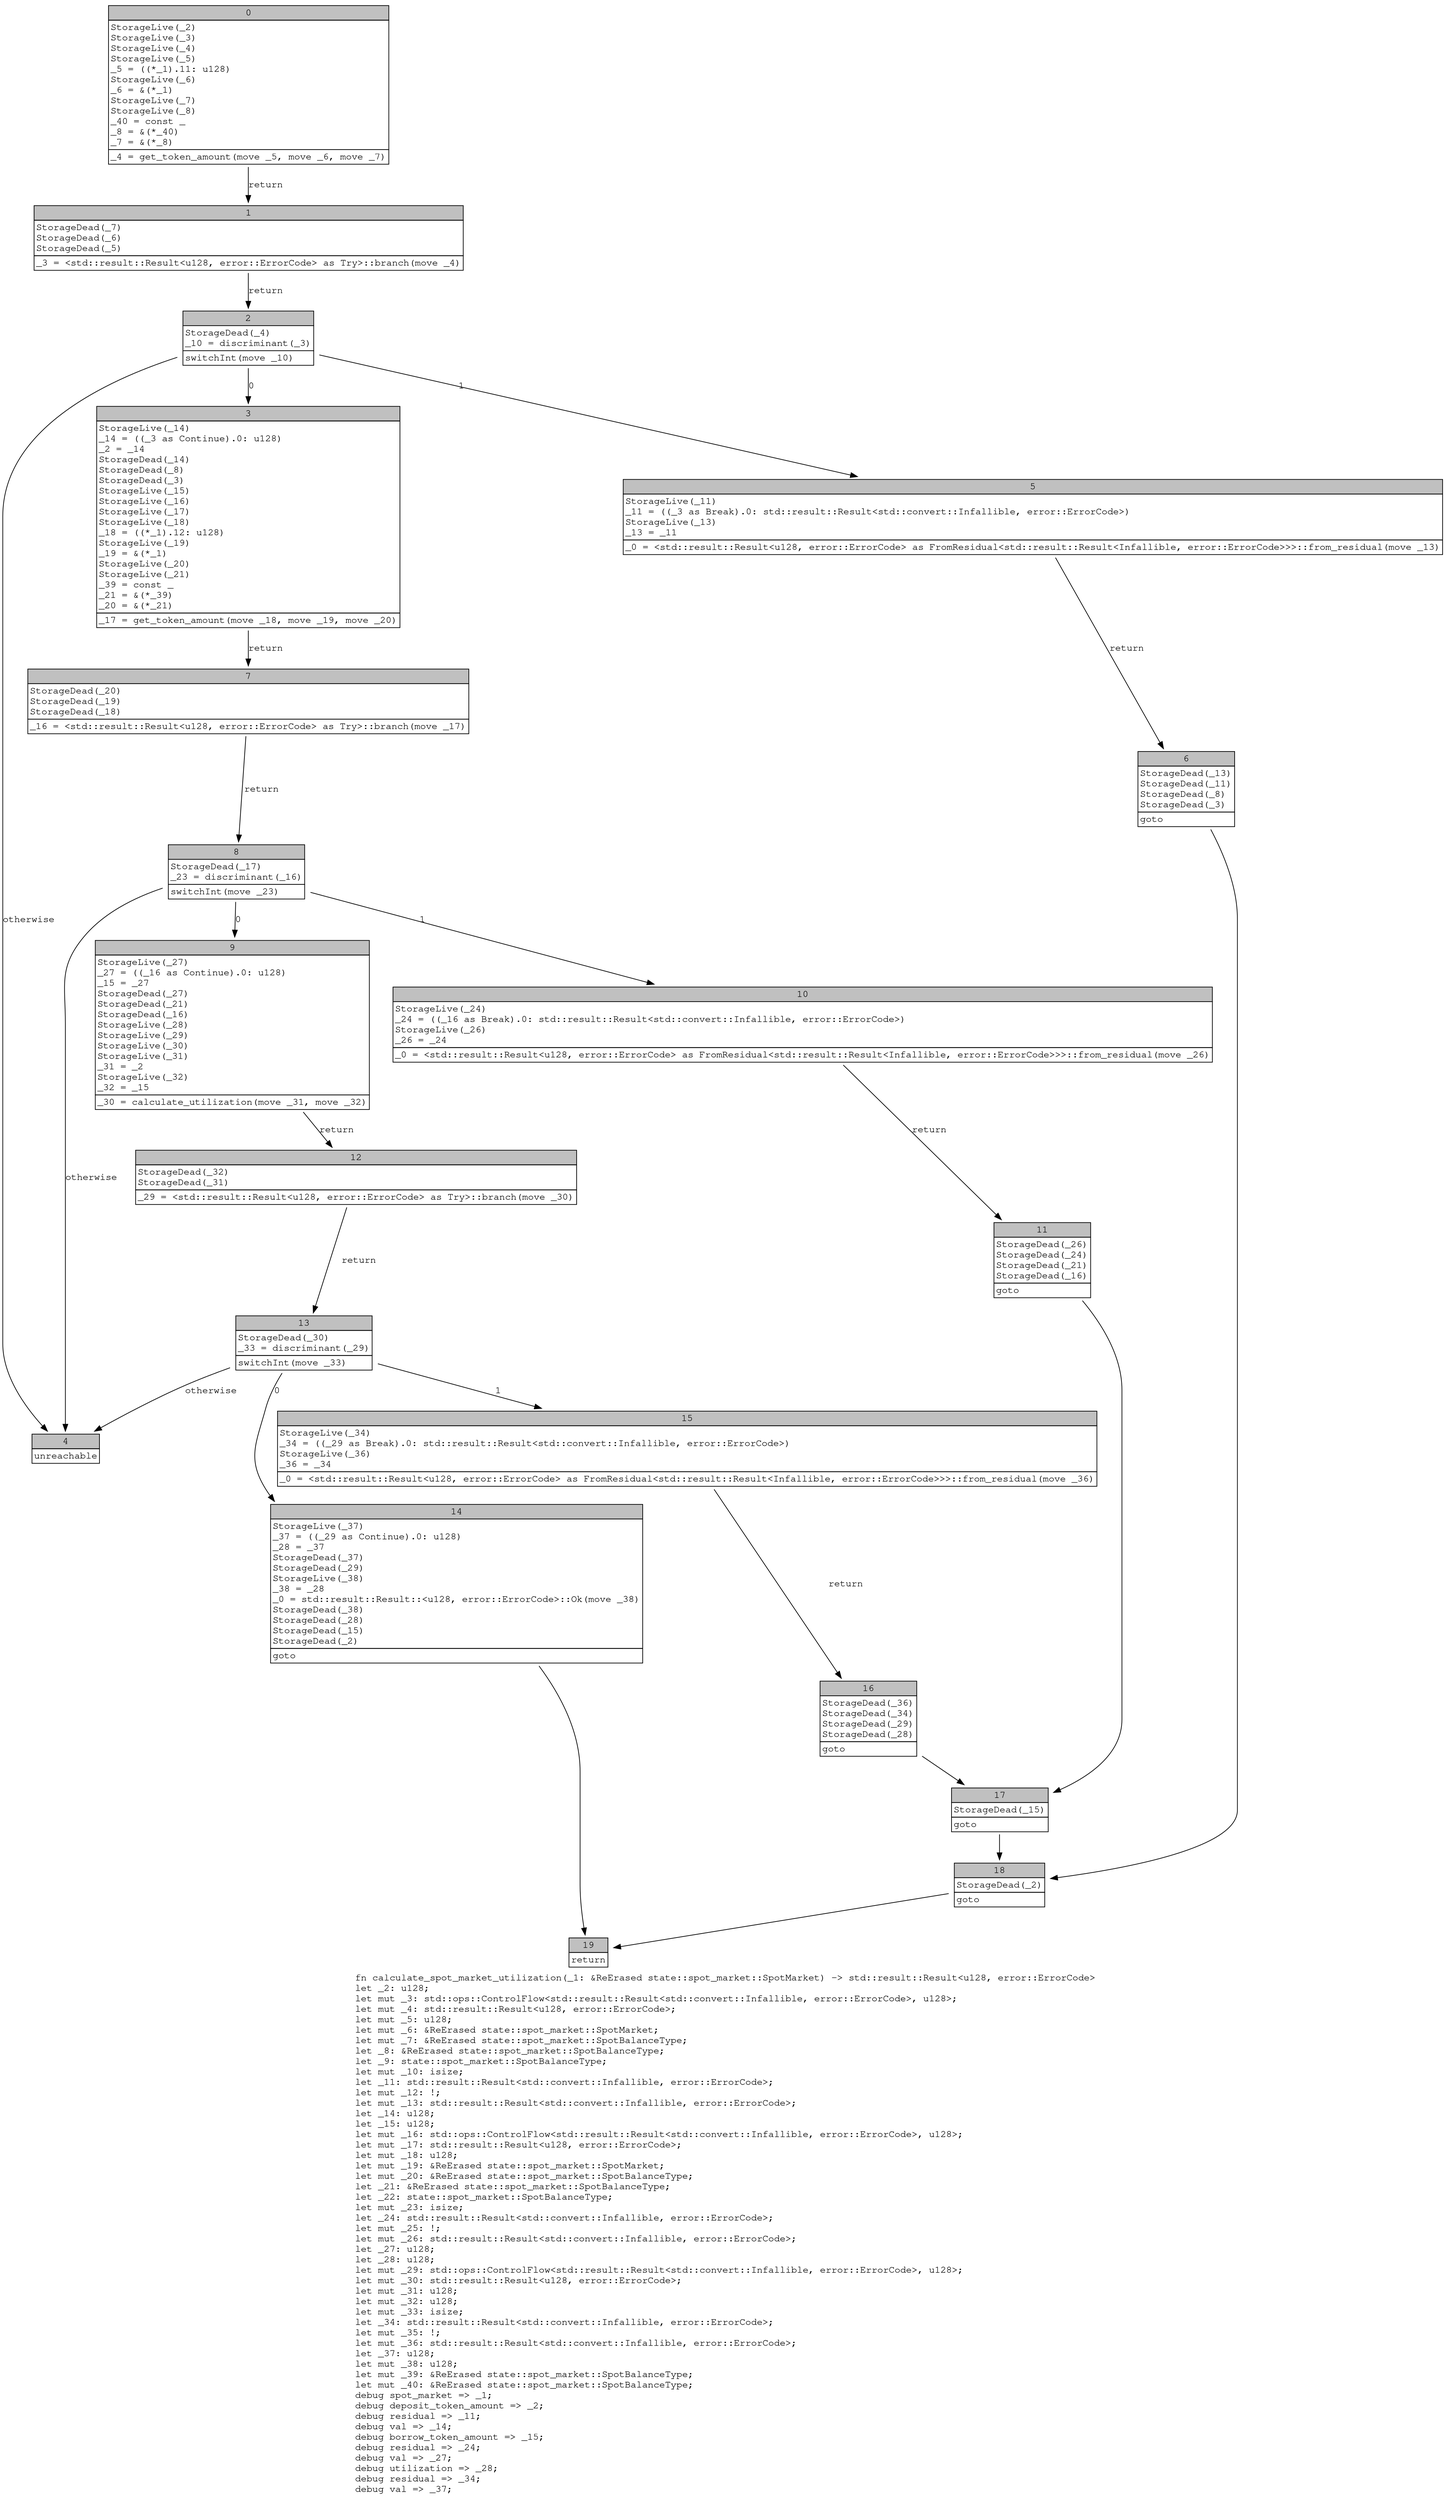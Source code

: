 digraph Mir_0_2795 {
    graph [fontname="Courier, monospace"];
    node [fontname="Courier, monospace"];
    edge [fontname="Courier, monospace"];
    label=<fn calculate_spot_market_utilization(_1: &amp;ReErased state::spot_market::SpotMarket) -&gt; std::result::Result&lt;u128, error::ErrorCode&gt;<br align="left"/>let _2: u128;<br align="left"/>let mut _3: std::ops::ControlFlow&lt;std::result::Result&lt;std::convert::Infallible, error::ErrorCode&gt;, u128&gt;;<br align="left"/>let mut _4: std::result::Result&lt;u128, error::ErrorCode&gt;;<br align="left"/>let mut _5: u128;<br align="left"/>let mut _6: &amp;ReErased state::spot_market::SpotMarket;<br align="left"/>let mut _7: &amp;ReErased state::spot_market::SpotBalanceType;<br align="left"/>let _8: &amp;ReErased state::spot_market::SpotBalanceType;<br align="left"/>let _9: state::spot_market::SpotBalanceType;<br align="left"/>let mut _10: isize;<br align="left"/>let _11: std::result::Result&lt;std::convert::Infallible, error::ErrorCode&gt;;<br align="left"/>let mut _12: !;<br align="left"/>let mut _13: std::result::Result&lt;std::convert::Infallible, error::ErrorCode&gt;;<br align="left"/>let _14: u128;<br align="left"/>let _15: u128;<br align="left"/>let mut _16: std::ops::ControlFlow&lt;std::result::Result&lt;std::convert::Infallible, error::ErrorCode&gt;, u128&gt;;<br align="left"/>let mut _17: std::result::Result&lt;u128, error::ErrorCode&gt;;<br align="left"/>let mut _18: u128;<br align="left"/>let mut _19: &amp;ReErased state::spot_market::SpotMarket;<br align="left"/>let mut _20: &amp;ReErased state::spot_market::SpotBalanceType;<br align="left"/>let _21: &amp;ReErased state::spot_market::SpotBalanceType;<br align="left"/>let _22: state::spot_market::SpotBalanceType;<br align="left"/>let mut _23: isize;<br align="left"/>let _24: std::result::Result&lt;std::convert::Infallible, error::ErrorCode&gt;;<br align="left"/>let mut _25: !;<br align="left"/>let mut _26: std::result::Result&lt;std::convert::Infallible, error::ErrorCode&gt;;<br align="left"/>let _27: u128;<br align="left"/>let _28: u128;<br align="left"/>let mut _29: std::ops::ControlFlow&lt;std::result::Result&lt;std::convert::Infallible, error::ErrorCode&gt;, u128&gt;;<br align="left"/>let mut _30: std::result::Result&lt;u128, error::ErrorCode&gt;;<br align="left"/>let mut _31: u128;<br align="left"/>let mut _32: u128;<br align="left"/>let mut _33: isize;<br align="left"/>let _34: std::result::Result&lt;std::convert::Infallible, error::ErrorCode&gt;;<br align="left"/>let mut _35: !;<br align="left"/>let mut _36: std::result::Result&lt;std::convert::Infallible, error::ErrorCode&gt;;<br align="left"/>let _37: u128;<br align="left"/>let mut _38: u128;<br align="left"/>let mut _39: &amp;ReErased state::spot_market::SpotBalanceType;<br align="left"/>let mut _40: &amp;ReErased state::spot_market::SpotBalanceType;<br align="left"/>debug spot_market =&gt; _1;<br align="left"/>debug deposit_token_amount =&gt; _2;<br align="left"/>debug residual =&gt; _11;<br align="left"/>debug val =&gt; _14;<br align="left"/>debug borrow_token_amount =&gt; _15;<br align="left"/>debug residual =&gt; _24;<br align="left"/>debug val =&gt; _27;<br align="left"/>debug utilization =&gt; _28;<br align="left"/>debug residual =&gt; _34;<br align="left"/>debug val =&gt; _37;<br align="left"/>>;
    bb0__0_2795 [shape="none", label=<<table border="0" cellborder="1" cellspacing="0"><tr><td bgcolor="gray" align="center" colspan="1">0</td></tr><tr><td align="left" balign="left">StorageLive(_2)<br/>StorageLive(_3)<br/>StorageLive(_4)<br/>StorageLive(_5)<br/>_5 = ((*_1).11: u128)<br/>StorageLive(_6)<br/>_6 = &amp;(*_1)<br/>StorageLive(_7)<br/>StorageLive(_8)<br/>_40 = const _<br/>_8 = &amp;(*_40)<br/>_7 = &amp;(*_8)<br/></td></tr><tr><td align="left">_4 = get_token_amount(move _5, move _6, move _7)</td></tr></table>>];
    bb1__0_2795 [shape="none", label=<<table border="0" cellborder="1" cellspacing="0"><tr><td bgcolor="gray" align="center" colspan="1">1</td></tr><tr><td align="left" balign="left">StorageDead(_7)<br/>StorageDead(_6)<br/>StorageDead(_5)<br/></td></tr><tr><td align="left">_3 = &lt;std::result::Result&lt;u128, error::ErrorCode&gt; as Try&gt;::branch(move _4)</td></tr></table>>];
    bb2__0_2795 [shape="none", label=<<table border="0" cellborder="1" cellspacing="0"><tr><td bgcolor="gray" align="center" colspan="1">2</td></tr><tr><td align="left" balign="left">StorageDead(_4)<br/>_10 = discriminant(_3)<br/></td></tr><tr><td align="left">switchInt(move _10)</td></tr></table>>];
    bb3__0_2795 [shape="none", label=<<table border="0" cellborder="1" cellspacing="0"><tr><td bgcolor="gray" align="center" colspan="1">3</td></tr><tr><td align="left" balign="left">StorageLive(_14)<br/>_14 = ((_3 as Continue).0: u128)<br/>_2 = _14<br/>StorageDead(_14)<br/>StorageDead(_8)<br/>StorageDead(_3)<br/>StorageLive(_15)<br/>StorageLive(_16)<br/>StorageLive(_17)<br/>StorageLive(_18)<br/>_18 = ((*_1).12: u128)<br/>StorageLive(_19)<br/>_19 = &amp;(*_1)<br/>StorageLive(_20)<br/>StorageLive(_21)<br/>_39 = const _<br/>_21 = &amp;(*_39)<br/>_20 = &amp;(*_21)<br/></td></tr><tr><td align="left">_17 = get_token_amount(move _18, move _19, move _20)</td></tr></table>>];
    bb4__0_2795 [shape="none", label=<<table border="0" cellborder="1" cellspacing="0"><tr><td bgcolor="gray" align="center" colspan="1">4</td></tr><tr><td align="left">unreachable</td></tr></table>>];
    bb5__0_2795 [shape="none", label=<<table border="0" cellborder="1" cellspacing="0"><tr><td bgcolor="gray" align="center" colspan="1">5</td></tr><tr><td align="left" balign="left">StorageLive(_11)<br/>_11 = ((_3 as Break).0: std::result::Result&lt;std::convert::Infallible, error::ErrorCode&gt;)<br/>StorageLive(_13)<br/>_13 = _11<br/></td></tr><tr><td align="left">_0 = &lt;std::result::Result&lt;u128, error::ErrorCode&gt; as FromResidual&lt;std::result::Result&lt;Infallible, error::ErrorCode&gt;&gt;&gt;::from_residual(move _13)</td></tr></table>>];
    bb6__0_2795 [shape="none", label=<<table border="0" cellborder="1" cellspacing="0"><tr><td bgcolor="gray" align="center" colspan="1">6</td></tr><tr><td align="left" balign="left">StorageDead(_13)<br/>StorageDead(_11)<br/>StorageDead(_8)<br/>StorageDead(_3)<br/></td></tr><tr><td align="left">goto</td></tr></table>>];
    bb7__0_2795 [shape="none", label=<<table border="0" cellborder="1" cellspacing="0"><tr><td bgcolor="gray" align="center" colspan="1">7</td></tr><tr><td align="left" balign="left">StorageDead(_20)<br/>StorageDead(_19)<br/>StorageDead(_18)<br/></td></tr><tr><td align="left">_16 = &lt;std::result::Result&lt;u128, error::ErrorCode&gt; as Try&gt;::branch(move _17)</td></tr></table>>];
    bb8__0_2795 [shape="none", label=<<table border="0" cellborder="1" cellspacing="0"><tr><td bgcolor="gray" align="center" colspan="1">8</td></tr><tr><td align="left" balign="left">StorageDead(_17)<br/>_23 = discriminant(_16)<br/></td></tr><tr><td align="left">switchInt(move _23)</td></tr></table>>];
    bb9__0_2795 [shape="none", label=<<table border="0" cellborder="1" cellspacing="0"><tr><td bgcolor="gray" align="center" colspan="1">9</td></tr><tr><td align="left" balign="left">StorageLive(_27)<br/>_27 = ((_16 as Continue).0: u128)<br/>_15 = _27<br/>StorageDead(_27)<br/>StorageDead(_21)<br/>StorageDead(_16)<br/>StorageLive(_28)<br/>StorageLive(_29)<br/>StorageLive(_30)<br/>StorageLive(_31)<br/>_31 = _2<br/>StorageLive(_32)<br/>_32 = _15<br/></td></tr><tr><td align="left">_30 = calculate_utilization(move _31, move _32)</td></tr></table>>];
    bb10__0_2795 [shape="none", label=<<table border="0" cellborder="1" cellspacing="0"><tr><td bgcolor="gray" align="center" colspan="1">10</td></tr><tr><td align="left" balign="left">StorageLive(_24)<br/>_24 = ((_16 as Break).0: std::result::Result&lt;std::convert::Infallible, error::ErrorCode&gt;)<br/>StorageLive(_26)<br/>_26 = _24<br/></td></tr><tr><td align="left">_0 = &lt;std::result::Result&lt;u128, error::ErrorCode&gt; as FromResidual&lt;std::result::Result&lt;Infallible, error::ErrorCode&gt;&gt;&gt;::from_residual(move _26)</td></tr></table>>];
    bb11__0_2795 [shape="none", label=<<table border="0" cellborder="1" cellspacing="0"><tr><td bgcolor="gray" align="center" colspan="1">11</td></tr><tr><td align="left" balign="left">StorageDead(_26)<br/>StorageDead(_24)<br/>StorageDead(_21)<br/>StorageDead(_16)<br/></td></tr><tr><td align="left">goto</td></tr></table>>];
    bb12__0_2795 [shape="none", label=<<table border="0" cellborder="1" cellspacing="0"><tr><td bgcolor="gray" align="center" colspan="1">12</td></tr><tr><td align="left" balign="left">StorageDead(_32)<br/>StorageDead(_31)<br/></td></tr><tr><td align="left">_29 = &lt;std::result::Result&lt;u128, error::ErrorCode&gt; as Try&gt;::branch(move _30)</td></tr></table>>];
    bb13__0_2795 [shape="none", label=<<table border="0" cellborder="1" cellspacing="0"><tr><td bgcolor="gray" align="center" colspan="1">13</td></tr><tr><td align="left" balign="left">StorageDead(_30)<br/>_33 = discriminant(_29)<br/></td></tr><tr><td align="left">switchInt(move _33)</td></tr></table>>];
    bb14__0_2795 [shape="none", label=<<table border="0" cellborder="1" cellspacing="0"><tr><td bgcolor="gray" align="center" colspan="1">14</td></tr><tr><td align="left" balign="left">StorageLive(_37)<br/>_37 = ((_29 as Continue).0: u128)<br/>_28 = _37<br/>StorageDead(_37)<br/>StorageDead(_29)<br/>StorageLive(_38)<br/>_38 = _28<br/>_0 = std::result::Result::&lt;u128, error::ErrorCode&gt;::Ok(move _38)<br/>StorageDead(_38)<br/>StorageDead(_28)<br/>StorageDead(_15)<br/>StorageDead(_2)<br/></td></tr><tr><td align="left">goto</td></tr></table>>];
    bb15__0_2795 [shape="none", label=<<table border="0" cellborder="1" cellspacing="0"><tr><td bgcolor="gray" align="center" colspan="1">15</td></tr><tr><td align="left" balign="left">StorageLive(_34)<br/>_34 = ((_29 as Break).0: std::result::Result&lt;std::convert::Infallible, error::ErrorCode&gt;)<br/>StorageLive(_36)<br/>_36 = _34<br/></td></tr><tr><td align="left">_0 = &lt;std::result::Result&lt;u128, error::ErrorCode&gt; as FromResidual&lt;std::result::Result&lt;Infallible, error::ErrorCode&gt;&gt;&gt;::from_residual(move _36)</td></tr></table>>];
    bb16__0_2795 [shape="none", label=<<table border="0" cellborder="1" cellspacing="0"><tr><td bgcolor="gray" align="center" colspan="1">16</td></tr><tr><td align="left" balign="left">StorageDead(_36)<br/>StorageDead(_34)<br/>StorageDead(_29)<br/>StorageDead(_28)<br/></td></tr><tr><td align="left">goto</td></tr></table>>];
    bb17__0_2795 [shape="none", label=<<table border="0" cellborder="1" cellspacing="0"><tr><td bgcolor="gray" align="center" colspan="1">17</td></tr><tr><td align="left" balign="left">StorageDead(_15)<br/></td></tr><tr><td align="left">goto</td></tr></table>>];
    bb18__0_2795 [shape="none", label=<<table border="0" cellborder="1" cellspacing="0"><tr><td bgcolor="gray" align="center" colspan="1">18</td></tr><tr><td align="left" balign="left">StorageDead(_2)<br/></td></tr><tr><td align="left">goto</td></tr></table>>];
    bb19__0_2795 [shape="none", label=<<table border="0" cellborder="1" cellspacing="0"><tr><td bgcolor="gray" align="center" colspan="1">19</td></tr><tr><td align="left">return</td></tr></table>>];
    bb0__0_2795 -> bb1__0_2795 [label="return"];
    bb1__0_2795 -> bb2__0_2795 [label="return"];
    bb2__0_2795 -> bb3__0_2795 [label="0"];
    bb2__0_2795 -> bb5__0_2795 [label="1"];
    bb2__0_2795 -> bb4__0_2795 [label="otherwise"];
    bb3__0_2795 -> bb7__0_2795 [label="return"];
    bb5__0_2795 -> bb6__0_2795 [label="return"];
    bb6__0_2795 -> bb18__0_2795 [label=""];
    bb7__0_2795 -> bb8__0_2795 [label="return"];
    bb8__0_2795 -> bb9__0_2795 [label="0"];
    bb8__0_2795 -> bb10__0_2795 [label="1"];
    bb8__0_2795 -> bb4__0_2795 [label="otherwise"];
    bb9__0_2795 -> bb12__0_2795 [label="return"];
    bb10__0_2795 -> bb11__0_2795 [label="return"];
    bb11__0_2795 -> bb17__0_2795 [label=""];
    bb12__0_2795 -> bb13__0_2795 [label="return"];
    bb13__0_2795 -> bb14__0_2795 [label="0"];
    bb13__0_2795 -> bb15__0_2795 [label="1"];
    bb13__0_2795 -> bb4__0_2795 [label="otherwise"];
    bb14__0_2795 -> bb19__0_2795 [label=""];
    bb15__0_2795 -> bb16__0_2795 [label="return"];
    bb16__0_2795 -> bb17__0_2795 [label=""];
    bb17__0_2795 -> bb18__0_2795 [label=""];
    bb18__0_2795 -> bb19__0_2795 [label=""];
}
